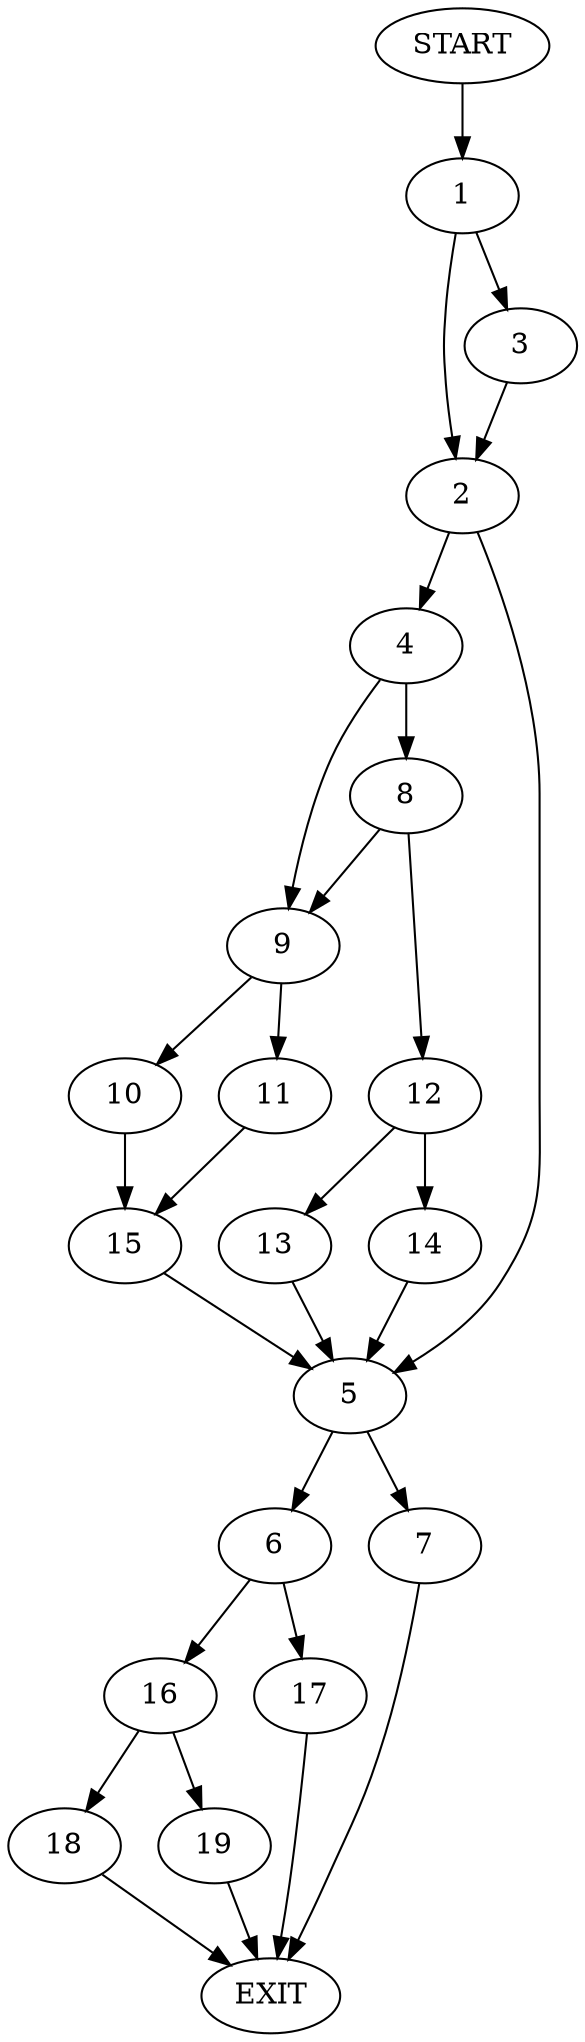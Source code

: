 digraph {
0 [label="START"]
20 [label="EXIT"]
0 -> 1
1 -> 2
1 -> 3
3 -> 2
2 -> 4
2 -> 5
5 -> 6
5 -> 7
4 -> 8
4 -> 9
9 -> 10
9 -> 11
8 -> 12
8 -> 9
12 -> 13
12 -> 14
11 -> 15
10 -> 15
15 -> 5
14 -> 5
13 -> 5
6 -> 16
6 -> 17
7 -> 20
16 -> 18
16 -> 19
17 -> 20
18 -> 20
19 -> 20
}
